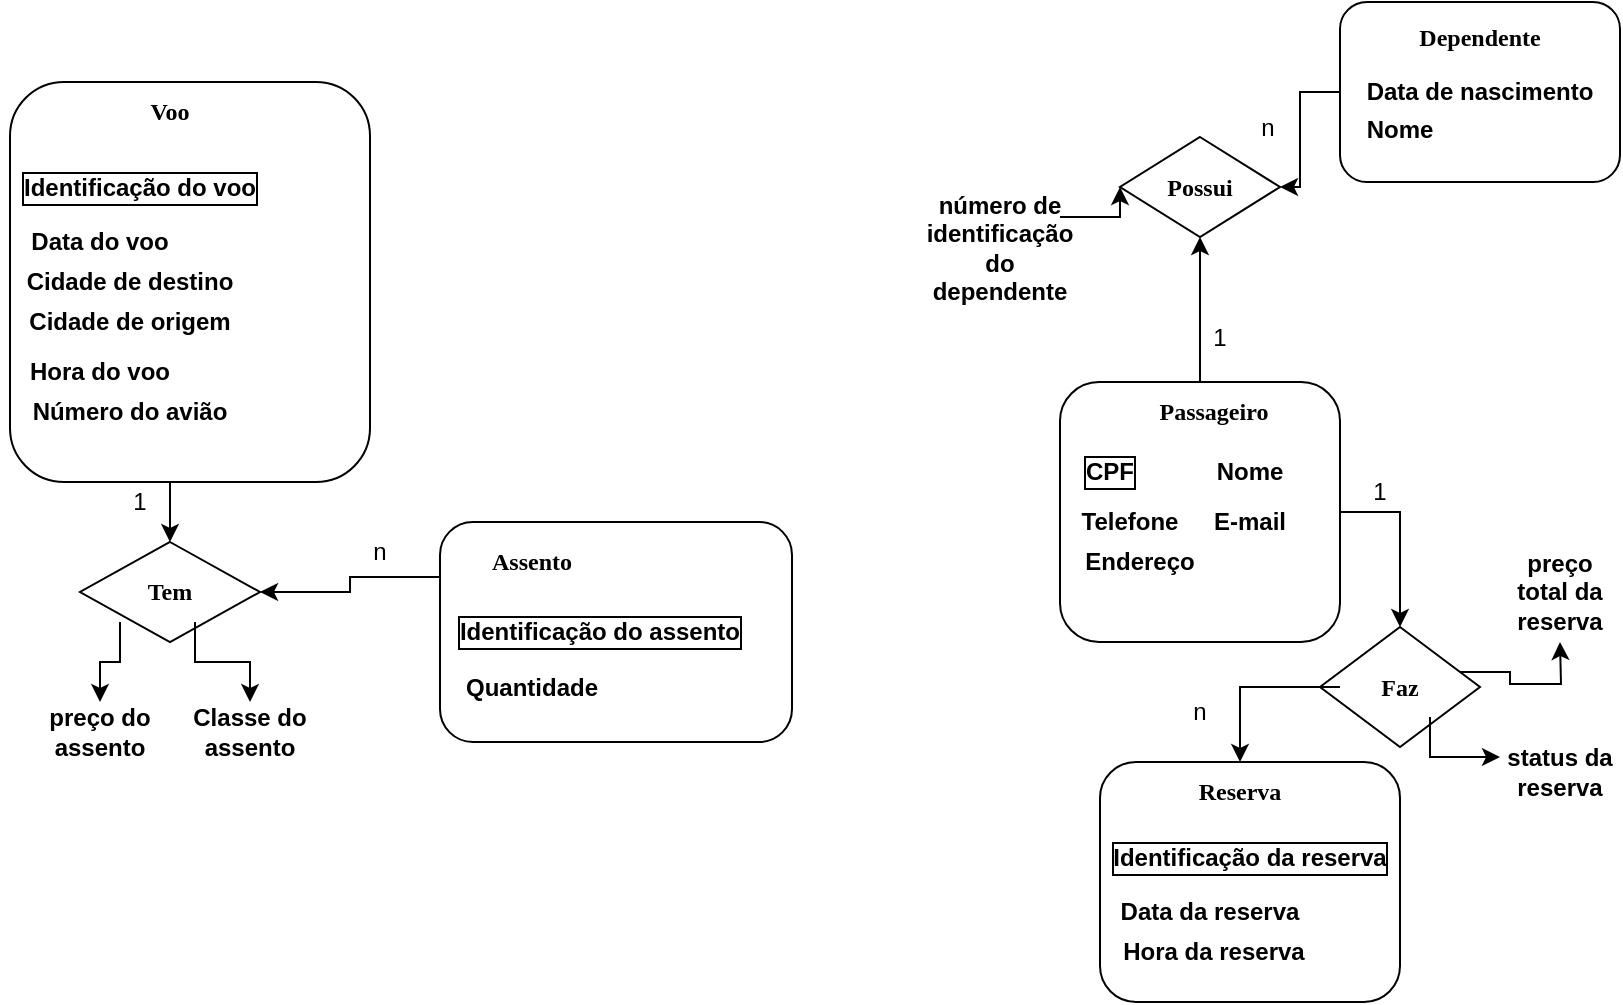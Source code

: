 <mxfile version="22.0.6" type="github">
  <diagram name="Página-1" id="erIOSq61pK6I57Ui1vpf">
    <mxGraphModel dx="954" dy="570" grid="1" gridSize="10" guides="1" tooltips="1" connect="1" arrows="1" fold="1" page="1" pageScale="1" pageWidth="827" pageHeight="1169" math="0" shadow="0">
      <root>
        <mxCell id="0" />
        <mxCell id="1" parent="0" />
        <mxCell id="U_ASXoPBQt9AI8049ckT-141" style="edgeStyle=orthogonalEdgeStyle;rounded=0;orthogonalLoop=1;jettySize=auto;html=1;exitX=0.5;exitY=1;exitDx=0;exitDy=0;entryX=0.5;entryY=0;entryDx=0;entryDy=0;" edge="1" parent="1" source="U_ASXoPBQt9AI8049ckT-4" target="U_ASXoPBQt9AI8049ckT-12">
          <mxGeometry relative="1" as="geometry" />
        </mxCell>
        <mxCell id="U_ASXoPBQt9AI8049ckT-4" value="" style="rounded=1;whiteSpace=wrap;html=1;" vertex="1" parent="1">
          <mxGeometry x="5" y="80" width="180" height="200" as="geometry" />
        </mxCell>
        <mxCell id="U_ASXoPBQt9AI8049ckT-5" value="Voo" style="text;html=1;strokeColor=none;fillColor=none;align=center;verticalAlign=middle;rounded=0;fontStyle=1;labelBackgroundColor=none;labelBorderColor=none;whiteSpace=wrap;fontFamily=Verdana;" vertex="1" parent="1">
          <mxGeometry x="50" y="72.5" width="70" height="45" as="geometry" />
        </mxCell>
        <mxCell id="U_ASXoPBQt9AI8049ckT-136" style="edgeStyle=orthogonalEdgeStyle;rounded=0;orthogonalLoop=1;jettySize=auto;html=1;exitX=0;exitY=0.25;exitDx=0;exitDy=0;entryX=1;entryY=0.5;entryDx=0;entryDy=0;" edge="1" parent="1" source="U_ASXoPBQt9AI8049ckT-6" target="U_ASXoPBQt9AI8049ckT-12">
          <mxGeometry relative="1" as="geometry" />
        </mxCell>
        <mxCell id="U_ASXoPBQt9AI8049ckT-6" value="" style="rounded=1;whiteSpace=wrap;html=1;" vertex="1" parent="1">
          <mxGeometry x="220" y="300" width="176" height="110" as="geometry" />
        </mxCell>
        <mxCell id="U_ASXoPBQt9AI8049ckT-42" value="" style="edgeStyle=orthogonalEdgeStyle;rounded=0;orthogonalLoop=1;jettySize=auto;html=1;" edge="1" parent="1" source="U_ASXoPBQt9AI8049ckT-8" target="U_ASXoPBQt9AI8049ckT-13">
          <mxGeometry relative="1" as="geometry" />
        </mxCell>
        <mxCell id="U_ASXoPBQt9AI8049ckT-153" style="edgeStyle=orthogonalEdgeStyle;rounded=0;orthogonalLoop=1;jettySize=auto;html=1;exitX=1;exitY=0.5;exitDx=0;exitDy=0;entryX=0.5;entryY=0;entryDx=0;entryDy=0;" edge="1" parent="1" source="U_ASXoPBQt9AI8049ckT-8" target="U_ASXoPBQt9AI8049ckT-18">
          <mxGeometry relative="1" as="geometry" />
        </mxCell>
        <mxCell id="U_ASXoPBQt9AI8049ckT-8" value="" style="rounded=1;whiteSpace=wrap;html=1;" vertex="1" parent="1">
          <mxGeometry x="530" y="230" width="140" height="130" as="geometry" />
        </mxCell>
        <mxCell id="U_ASXoPBQt9AI8049ckT-45" value="" style="edgeStyle=orthogonalEdgeStyle;rounded=0;orthogonalLoop=1;jettySize=auto;html=1;" edge="1" parent="1" source="U_ASXoPBQt9AI8049ckT-11" target="U_ASXoPBQt9AI8049ckT-13">
          <mxGeometry relative="1" as="geometry" />
        </mxCell>
        <mxCell id="U_ASXoPBQt9AI8049ckT-11" value="" style="rounded=1;whiteSpace=wrap;html=1;" vertex="1" parent="1">
          <mxGeometry x="670" y="40" width="140" height="90" as="geometry" />
        </mxCell>
        <mxCell id="U_ASXoPBQt9AI8049ckT-12" value="" style="rhombus;whiteSpace=wrap;html=1;" vertex="1" parent="1">
          <mxGeometry x="40" y="310" width="90" height="50" as="geometry" />
        </mxCell>
        <mxCell id="U_ASXoPBQt9AI8049ckT-13" value="" style="rhombus;whiteSpace=wrap;html=1;" vertex="1" parent="1">
          <mxGeometry x="560" y="107.5" width="80" height="50" as="geometry" />
        </mxCell>
        <mxCell id="U_ASXoPBQt9AI8049ckT-16" value="Passageiro" style="text;html=1;strokeColor=none;fillColor=none;align=center;verticalAlign=middle;whiteSpace=wrap;rounded=0;fontStyle=1;fontFamily=Verdana;" vertex="1" parent="1">
          <mxGeometry x="577" y="230" width="60" height="30" as="geometry" />
        </mxCell>
        <mxCell id="U_ASXoPBQt9AI8049ckT-17" value="Dependente" style="text;html=1;strokeColor=none;fillColor=none;align=center;verticalAlign=middle;whiteSpace=wrap;rounded=0;fontStyle=1;fontFamily=Verdana;" vertex="1" parent="1">
          <mxGeometry x="710" y="42.5" width="60" height="30" as="geometry" />
        </mxCell>
        <mxCell id="U_ASXoPBQt9AI8049ckT-18" value="" style="rhombus;whiteSpace=wrap;html=1;" vertex="1" parent="1">
          <mxGeometry x="660" y="352.5" width="80" height="60" as="geometry" />
        </mxCell>
        <mxCell id="U_ASXoPBQt9AI8049ckT-19" value="" style="rounded=1;whiteSpace=wrap;html=1;" vertex="1" parent="1">
          <mxGeometry x="550" y="420" width="150" height="120" as="geometry" />
        </mxCell>
        <mxCell id="U_ASXoPBQt9AI8049ckT-20" value="Reserva" style="text;html=1;strokeColor=none;fillColor=none;align=center;verticalAlign=middle;whiteSpace=wrap;rounded=0;fontStyle=1;fontFamily=Verdana;" vertex="1" parent="1">
          <mxGeometry x="590" y="420" width="60" height="30" as="geometry" />
        </mxCell>
        <mxCell id="U_ASXoPBQt9AI8049ckT-77" style="edgeStyle=orthogonalEdgeStyle;rounded=0;orthogonalLoop=1;jettySize=auto;html=1;exitX=0.75;exitY=1;exitDx=0;exitDy=0;entryX=0.5;entryY=0;entryDx=0;entryDy=0;" edge="1" parent="1" source="U_ASXoPBQt9AI8049ckT-21" target="U_ASXoPBQt9AI8049ckT-76">
          <mxGeometry relative="1" as="geometry" />
        </mxCell>
        <mxCell id="U_ASXoPBQt9AI8049ckT-135" style="edgeStyle=orthogonalEdgeStyle;rounded=0;orthogonalLoop=1;jettySize=auto;html=1;exitX=0;exitY=1;exitDx=0;exitDy=0;entryX=0.5;entryY=0;entryDx=0;entryDy=0;" edge="1" parent="1" source="U_ASXoPBQt9AI8049ckT-21" target="U_ASXoPBQt9AI8049ckT-73">
          <mxGeometry relative="1" as="geometry" />
        </mxCell>
        <mxCell id="U_ASXoPBQt9AI8049ckT-21" value="Tem" style="text;html=1;strokeColor=none;fillColor=none;align=center;verticalAlign=middle;whiteSpace=wrap;rounded=0;fontStyle=1;fontFamily=Verdana;" vertex="1" parent="1">
          <mxGeometry x="60" y="320" width="50" height="30" as="geometry" />
        </mxCell>
        <mxCell id="U_ASXoPBQt9AI8049ckT-147" style="edgeStyle=orthogonalEdgeStyle;rounded=0;orthogonalLoop=1;jettySize=auto;html=1;exitX=0.75;exitY=1;exitDx=0;exitDy=0;entryX=0;entryY=0.25;entryDx=0;entryDy=0;" edge="1" parent="1" source="U_ASXoPBQt9AI8049ckT-22" target="U_ASXoPBQt9AI8049ckT-104">
          <mxGeometry relative="1" as="geometry" />
        </mxCell>
        <mxCell id="U_ASXoPBQt9AI8049ckT-152" style="edgeStyle=orthogonalEdgeStyle;rounded=0;orthogonalLoop=1;jettySize=auto;html=1;exitX=1;exitY=0.25;exitDx=0;exitDy=0;" edge="1" parent="1" source="U_ASXoPBQt9AI8049ckT-22">
          <mxGeometry relative="1" as="geometry">
            <mxPoint x="780" y="360" as="targetPoint" />
          </mxGeometry>
        </mxCell>
        <mxCell id="U_ASXoPBQt9AI8049ckT-154" style="edgeStyle=orthogonalEdgeStyle;rounded=0;orthogonalLoop=1;jettySize=auto;html=1;exitX=0;exitY=0.5;exitDx=0;exitDy=0;entryX=0.5;entryY=0;entryDx=0;entryDy=0;" edge="1" parent="1" source="U_ASXoPBQt9AI8049ckT-22" target="U_ASXoPBQt9AI8049ckT-20">
          <mxGeometry relative="1" as="geometry" />
        </mxCell>
        <mxCell id="U_ASXoPBQt9AI8049ckT-22" value="Faz" style="text;html=1;strokeColor=none;fillColor=none;align=center;verticalAlign=middle;whiteSpace=wrap;rounded=0;fontStyle=1;fontFamily=Verdana;" vertex="1" parent="1">
          <mxGeometry x="670" y="367.5" width="60" height="30" as="geometry" />
        </mxCell>
        <mxCell id="U_ASXoPBQt9AI8049ckT-46" value="Possui" style="text;html=1;strokeColor=none;fillColor=none;align=center;verticalAlign=middle;whiteSpace=wrap;rounded=0;fontStyle=1;fontFamily=Verdana;" vertex="1" parent="1">
          <mxGeometry x="570" y="117.5" width="60" height="30" as="geometry" />
        </mxCell>
        <mxCell id="U_ASXoPBQt9AI8049ckT-57" value="Assento" style="text;html=1;strokeColor=none;fillColor=none;align=center;verticalAlign=middle;whiteSpace=wrap;rounded=0;fontStyle=1;fontFamily=Verdana;" vertex="1" parent="1">
          <mxGeometry x="236" y="305" width="60" height="30" as="geometry" />
        </mxCell>
        <mxCell id="U_ASXoPBQt9AI8049ckT-62" value="Identificação do voo" style="text;html=1;strokeColor=none;fillColor=none;align=center;verticalAlign=middle;whiteSpace=wrap;rounded=0;fontStyle=1;labelBorderColor=default;" vertex="1" parent="1">
          <mxGeometry y="117.5" width="140" height="30" as="geometry" />
        </mxCell>
        <mxCell id="U_ASXoPBQt9AI8049ckT-65" value="Cidade de origem" style="text;html=1;strokeColor=none;fillColor=none;align=center;verticalAlign=middle;whiteSpace=wrap;rounded=0;fontStyle=1" vertex="1" parent="1">
          <mxGeometry x="5" y="185" width="120" height="30" as="geometry" />
        </mxCell>
        <mxCell id="U_ASXoPBQt9AI8049ckT-67" value="Cidade de destino" style="text;html=1;strokeColor=none;fillColor=none;align=center;verticalAlign=middle;whiteSpace=wrap;rounded=0;fontStyle=1" vertex="1" parent="1">
          <mxGeometry x="10" y="165" width="110" height="30" as="geometry" />
        </mxCell>
        <mxCell id="U_ASXoPBQt9AI8049ckT-73" value="preço do assento" style="text;html=1;strokeColor=none;fillColor=none;align=center;verticalAlign=middle;whiteSpace=wrap;rounded=0;fontStyle=1" vertex="1" parent="1">
          <mxGeometry x="20" y="390" width="60" height="30" as="geometry" />
        </mxCell>
        <mxCell id="U_ASXoPBQt9AI8049ckT-76" value="Classe do assento" style="text;html=1;strokeColor=none;fillColor=none;align=center;verticalAlign=middle;whiteSpace=wrap;rounded=0;fontStyle=1" vertex="1" parent="1">
          <mxGeometry x="95" y="390" width="60" height="30" as="geometry" />
        </mxCell>
        <mxCell id="U_ASXoPBQt9AI8049ckT-64" value="Data do voo" style="text;html=1;strokeColor=none;fillColor=none;align=center;verticalAlign=middle;whiteSpace=wrap;rounded=0;fontStyle=1;labelBackgroundColor=none;labelBorderColor=none;" vertex="1" parent="1">
          <mxGeometry x="10" y="145" width="80" height="30" as="geometry" />
        </mxCell>
        <mxCell id="U_ASXoPBQt9AI8049ckT-84" value="Identificação do assento" style="text;html=1;strokeColor=none;fillColor=none;align=center;verticalAlign=middle;whiteSpace=wrap;rounded=0;fontStyle=1;labelBorderColor=default;" vertex="1" parent="1">
          <mxGeometry x="220" y="340" width="160" height="30" as="geometry" />
        </mxCell>
        <mxCell id="U_ASXoPBQt9AI8049ckT-85" value="Quantidade" style="text;html=1;strokeColor=none;fillColor=none;align=center;verticalAlign=middle;whiteSpace=wrap;rounded=0;fontStyle=1" vertex="1" parent="1">
          <mxGeometry x="236" y="365" width="60" height="35" as="geometry" />
        </mxCell>
        <mxCell id="U_ASXoPBQt9AI8049ckT-88" value="CPF" style="text;html=1;strokeColor=none;fillColor=none;align=center;verticalAlign=middle;whiteSpace=wrap;rounded=0;fontStyle=1;labelBorderColor=default;" vertex="1" parent="1">
          <mxGeometry x="530" y="260" width="50" height="30" as="geometry" />
        </mxCell>
        <mxCell id="U_ASXoPBQt9AI8049ckT-89" value="Nome" style="text;html=1;strokeColor=none;fillColor=none;align=center;verticalAlign=middle;whiteSpace=wrap;rounded=0;fontStyle=1" vertex="1" parent="1">
          <mxGeometry x="595" y="260" width="60" height="30" as="geometry" />
        </mxCell>
        <mxCell id="U_ASXoPBQt9AI8049ckT-90" value="Telefone" style="text;html=1;strokeColor=none;fillColor=none;align=center;verticalAlign=middle;whiteSpace=wrap;rounded=0;fontStyle=1" vertex="1" parent="1">
          <mxGeometry x="535" y="285" width="60" height="30" as="geometry" />
        </mxCell>
        <mxCell id="U_ASXoPBQt9AI8049ckT-91" value="E-mail" style="text;html=1;strokeColor=none;fillColor=none;align=center;verticalAlign=middle;whiteSpace=wrap;rounded=0;fontStyle=1" vertex="1" parent="1">
          <mxGeometry x="595" y="285" width="60" height="30" as="geometry" />
        </mxCell>
        <mxCell id="U_ASXoPBQt9AI8049ckT-97" value="Nome" style="text;html=1;strokeColor=none;fillColor=none;align=center;verticalAlign=middle;whiteSpace=wrap;rounded=0;fontStyle=1" vertex="1" parent="1">
          <mxGeometry x="670" y="87.5" width="60" height="32.5" as="geometry" />
        </mxCell>
        <mxCell id="U_ASXoPBQt9AI8049ckT-98" value="Data de nascimento" style="text;html=1;strokeColor=none;fillColor=none;align=center;verticalAlign=middle;whiteSpace=wrap;rounded=0;fontStyle=1" vertex="1" parent="1">
          <mxGeometry x="675" y="70" width="130" height="30" as="geometry" />
        </mxCell>
        <mxCell id="U_ASXoPBQt9AI8049ckT-103" style="edgeStyle=orthogonalEdgeStyle;rounded=0;orthogonalLoop=1;jettySize=auto;html=1;exitX=1;exitY=0;exitDx=0;exitDy=0;entryX=0;entryY=0.5;entryDx=0;entryDy=0;" edge="1" parent="1" source="U_ASXoPBQt9AI8049ckT-101" target="U_ASXoPBQt9AI8049ckT-13">
          <mxGeometry relative="1" as="geometry" />
        </mxCell>
        <mxCell id="U_ASXoPBQt9AI8049ckT-101" value="número de identificação do dependente " style="text;html=1;strokeColor=none;fillColor=none;align=center;verticalAlign=middle;whiteSpace=wrap;rounded=0;fontStyle=1" vertex="1" parent="1">
          <mxGeometry x="470" y="147.5" width="60" height="30" as="geometry" />
        </mxCell>
        <mxCell id="U_ASXoPBQt9AI8049ckT-104" value="status da reserva " style="text;html=1;strokeColor=none;fillColor=none;align=center;verticalAlign=middle;whiteSpace=wrap;rounded=0;fontStyle=1" vertex="1" parent="1">
          <mxGeometry x="750" y="410" width="60" height="30" as="geometry" />
        </mxCell>
        <mxCell id="U_ASXoPBQt9AI8049ckT-106" value="preço total da reserva" style="text;html=1;strokeColor=none;fillColor=none;align=center;verticalAlign=middle;whiteSpace=wrap;rounded=0;fontStyle=1" vertex="1" parent="1">
          <mxGeometry x="750" y="320" width="60" height="30" as="geometry" />
        </mxCell>
        <mxCell id="U_ASXoPBQt9AI8049ckT-108" value="Data da reserva" style="text;html=1;strokeColor=none;fillColor=none;align=center;verticalAlign=middle;whiteSpace=wrap;rounded=0;fontStyle=1" vertex="1" parent="1">
          <mxGeometry x="550" y="480" width="110" height="30" as="geometry" />
        </mxCell>
        <mxCell id="U_ASXoPBQt9AI8049ckT-110" value="Hora da reserva" style="text;html=1;strokeColor=none;fillColor=none;align=center;verticalAlign=middle;whiteSpace=wrap;rounded=0;fontStyle=1" vertex="1" parent="1">
          <mxGeometry x="550" y="500" width="114" height="30" as="geometry" />
        </mxCell>
        <mxCell id="U_ASXoPBQt9AI8049ckT-112" value="Identificação da reserva" style="text;html=1;strokeColor=none;fillColor=none;align=center;verticalAlign=middle;whiteSpace=wrap;rounded=0;fontStyle=1;labelBorderColor=default;" vertex="1" parent="1">
          <mxGeometry x="545" y="450" width="160" height="35" as="geometry" />
        </mxCell>
        <mxCell id="U_ASXoPBQt9AI8049ckT-116" value="1" style="text;html=1;strokeColor=none;fillColor=none;align=center;verticalAlign=middle;whiteSpace=wrap;rounded=0;" vertex="1" parent="1">
          <mxGeometry x="40" y="275" width="60" height="30" as="geometry" />
        </mxCell>
        <mxCell id="U_ASXoPBQt9AI8049ckT-117" value="n" style="text;html=1;strokeColor=none;fillColor=none;align=center;verticalAlign=middle;whiteSpace=wrap;rounded=0;" vertex="1" parent="1">
          <mxGeometry x="160" y="300" width="60" height="30" as="geometry" />
        </mxCell>
        <mxCell id="U_ASXoPBQt9AI8049ckT-118" value="1" style="text;html=1;strokeColor=none;fillColor=none;align=center;verticalAlign=middle;whiteSpace=wrap;rounded=0;" vertex="1" parent="1">
          <mxGeometry x="660" y="270" width="60" height="30" as="geometry" />
        </mxCell>
        <mxCell id="U_ASXoPBQt9AI8049ckT-119" value="n" style="text;html=1;strokeColor=none;fillColor=none;align=center;verticalAlign=middle;whiteSpace=wrap;rounded=0;" vertex="1" parent="1">
          <mxGeometry x="570" y="380" width="60" height="30" as="geometry" />
        </mxCell>
        <mxCell id="U_ASXoPBQt9AI8049ckT-120" value="1" style="text;html=1;strokeColor=none;fillColor=none;align=center;verticalAlign=middle;whiteSpace=wrap;rounded=0;" vertex="1" parent="1">
          <mxGeometry x="580" y="192.5" width="60" height="30" as="geometry" />
        </mxCell>
        <mxCell id="U_ASXoPBQt9AI8049ckT-121" value="n" style="text;html=1;strokeColor=none;fillColor=none;align=center;verticalAlign=middle;whiteSpace=wrap;rounded=0;" vertex="1" parent="1">
          <mxGeometry x="604" y="87.5" width="60" height="30" as="geometry" />
        </mxCell>
        <mxCell id="U_ASXoPBQt9AI8049ckT-137" value="Hora do voo" style="text;html=1;strokeColor=none;fillColor=none;align=center;verticalAlign=middle;whiteSpace=wrap;rounded=0;fontStyle=1" vertex="1" parent="1">
          <mxGeometry x="5" y="210" width="90" height="30" as="geometry" />
        </mxCell>
        <mxCell id="U_ASXoPBQt9AI8049ckT-140" value="Número do avião" style="text;html=1;strokeColor=none;fillColor=none;align=center;verticalAlign=middle;whiteSpace=wrap;rounded=0;fontStyle=1" vertex="1" parent="1">
          <mxGeometry x="5" y="230" width="120" height="30" as="geometry" />
        </mxCell>
        <mxCell id="U_ASXoPBQt9AI8049ckT-145" value="Endereço" style="text;html=1;strokeColor=none;fillColor=none;align=center;verticalAlign=middle;whiteSpace=wrap;rounded=0;fontStyle=1" vertex="1" parent="1">
          <mxGeometry x="540" y="305" width="60" height="30" as="geometry" />
        </mxCell>
        <mxCell id="U_ASXoPBQt9AI8049ckT-155" style="edgeStyle=orthogonalEdgeStyle;rounded=0;orthogonalLoop=1;jettySize=auto;html=1;exitX=0.5;exitY=1;exitDx=0;exitDy=0;" edge="1" parent="1" source="U_ASXoPBQt9AI8049ckT-11" target="U_ASXoPBQt9AI8049ckT-11">
          <mxGeometry relative="1" as="geometry" />
        </mxCell>
      </root>
    </mxGraphModel>
  </diagram>
</mxfile>

